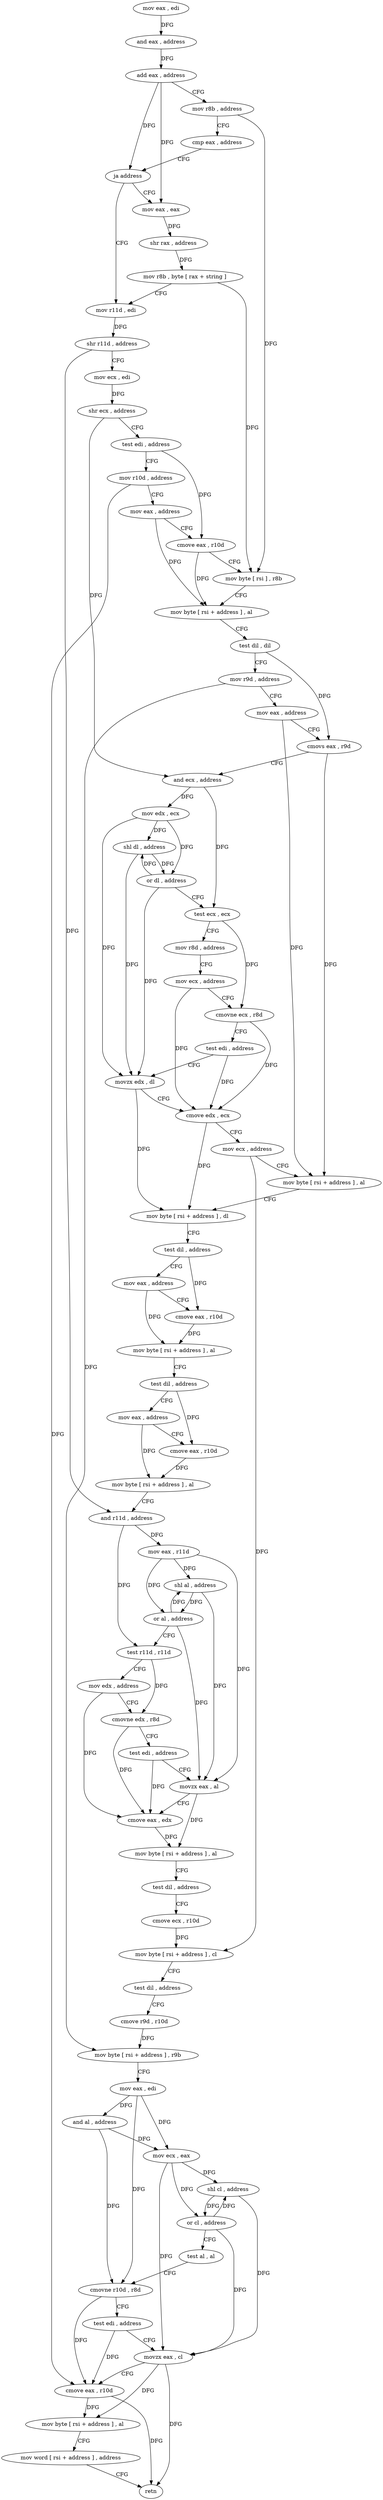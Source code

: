 digraph "func" {
"4266224" [label = "mov eax , edi" ]
"4266226" [label = "and eax , address" ]
"4266231" [label = "add eax , address" ]
"4266236" [label = "mov r8b , address" ]
"4266239" [label = "cmp eax , address" ]
"4266244" [label = "ja address" ]
"4266259" [label = "mov r11d , edi" ]
"4266246" [label = "mov eax , eax" ]
"4266262" [label = "shr r11d , address" ]
"4266266" [label = "mov ecx , edi" ]
"4266268" [label = "shr ecx , address" ]
"4266271" [label = "test edi , address" ]
"4266277" [label = "mov r10d , address" ]
"4266283" [label = "mov eax , address" ]
"4266288" [label = "cmove eax , r10d" ]
"4266292" [label = "mov byte [ rsi ] , r8b" ]
"4266295" [label = "mov byte [ rsi + address ] , al" ]
"4266298" [label = "test dil , dil" ]
"4266301" [label = "mov r9d , address" ]
"4266307" [label = "mov eax , address" ]
"4266312" [label = "cmovs eax , r9d" ]
"4266316" [label = "and ecx , address" ]
"4266319" [label = "mov edx , ecx" ]
"4266321" [label = "shl dl , address" ]
"4266324" [label = "or dl , address" ]
"4266327" [label = "test ecx , ecx" ]
"4266329" [label = "mov r8d , address" ]
"4266335" [label = "mov ecx , address" ]
"4266340" [label = "cmovne ecx , r8d" ]
"4266344" [label = "test edi , address" ]
"4266350" [label = "movzx edx , dl" ]
"4266353" [label = "cmove edx , ecx" ]
"4266356" [label = "mov ecx , address" ]
"4266361" [label = "mov byte [ rsi + address ] , al" ]
"4266364" [label = "mov byte [ rsi + address ] , dl" ]
"4266367" [label = "test dil , address" ]
"4266371" [label = "mov eax , address" ]
"4266376" [label = "cmove eax , r10d" ]
"4266380" [label = "mov byte [ rsi + address ] , al" ]
"4266383" [label = "test dil , address" ]
"4266387" [label = "mov eax , address" ]
"4266392" [label = "cmove eax , r10d" ]
"4266396" [label = "mov byte [ rsi + address ] , al" ]
"4266399" [label = "and r11d , address" ]
"4266403" [label = "mov eax , r11d" ]
"4266406" [label = "shl al , address" ]
"4266409" [label = "or al , address" ]
"4266411" [label = "test r11d , r11d" ]
"4266414" [label = "mov edx , address" ]
"4266419" [label = "cmovne edx , r8d" ]
"4266423" [label = "test edi , address" ]
"4266429" [label = "movzx eax , al" ]
"4266432" [label = "cmove eax , edx" ]
"4266435" [label = "mov byte [ rsi + address ] , al" ]
"4266438" [label = "test dil , address" ]
"4266442" [label = "cmove ecx , r10d" ]
"4266446" [label = "mov byte [ rsi + address ] , cl" ]
"4266449" [label = "test dil , address" ]
"4266453" [label = "cmove r9d , r10d" ]
"4266457" [label = "mov byte [ rsi + address ] , r9b" ]
"4266461" [label = "mov eax , edi" ]
"4266463" [label = "and al , address" ]
"4266465" [label = "mov ecx , eax" ]
"4266467" [label = "shl cl , address" ]
"4266470" [label = "or cl , address" ]
"4266473" [label = "test al , al" ]
"4266475" [label = "cmovne r10d , r8d" ]
"4266479" [label = "test edi , address" ]
"4266485" [label = "movzx eax , cl" ]
"4266488" [label = "cmove eax , r10d" ]
"4266492" [label = "mov byte [ rsi + address ] , al" ]
"4266495" [label = "mov word [ rsi + address ] , address" ]
"4266501" [label = "retn" ]
"4266248" [label = "shr rax , address" ]
"4266252" [label = "mov r8b , byte [ rax + string ]" ]
"4266224" -> "4266226" [ label = "DFG" ]
"4266226" -> "4266231" [ label = "DFG" ]
"4266231" -> "4266236" [ label = "CFG" ]
"4266231" -> "4266244" [ label = "DFG" ]
"4266231" -> "4266246" [ label = "DFG" ]
"4266236" -> "4266239" [ label = "CFG" ]
"4266236" -> "4266292" [ label = "DFG" ]
"4266239" -> "4266244" [ label = "CFG" ]
"4266244" -> "4266259" [ label = "CFG" ]
"4266244" -> "4266246" [ label = "CFG" ]
"4266259" -> "4266262" [ label = "DFG" ]
"4266246" -> "4266248" [ label = "DFG" ]
"4266262" -> "4266266" [ label = "CFG" ]
"4266262" -> "4266399" [ label = "DFG" ]
"4266266" -> "4266268" [ label = "DFG" ]
"4266268" -> "4266271" [ label = "CFG" ]
"4266268" -> "4266316" [ label = "DFG" ]
"4266271" -> "4266277" [ label = "CFG" ]
"4266271" -> "4266288" [ label = "DFG" ]
"4266277" -> "4266283" [ label = "CFG" ]
"4266277" -> "4266488" [ label = "DFG" ]
"4266283" -> "4266288" [ label = "CFG" ]
"4266283" -> "4266295" [ label = "DFG" ]
"4266288" -> "4266292" [ label = "CFG" ]
"4266288" -> "4266295" [ label = "DFG" ]
"4266292" -> "4266295" [ label = "CFG" ]
"4266295" -> "4266298" [ label = "CFG" ]
"4266298" -> "4266301" [ label = "CFG" ]
"4266298" -> "4266312" [ label = "DFG" ]
"4266301" -> "4266307" [ label = "CFG" ]
"4266301" -> "4266457" [ label = "DFG" ]
"4266307" -> "4266312" [ label = "CFG" ]
"4266307" -> "4266361" [ label = "DFG" ]
"4266312" -> "4266316" [ label = "CFG" ]
"4266312" -> "4266361" [ label = "DFG" ]
"4266316" -> "4266319" [ label = "DFG" ]
"4266316" -> "4266327" [ label = "DFG" ]
"4266319" -> "4266321" [ label = "DFG" ]
"4266319" -> "4266324" [ label = "DFG" ]
"4266319" -> "4266350" [ label = "DFG" ]
"4266321" -> "4266324" [ label = "DFG" ]
"4266321" -> "4266350" [ label = "DFG" ]
"4266324" -> "4266327" [ label = "CFG" ]
"4266324" -> "4266321" [ label = "DFG" ]
"4266324" -> "4266350" [ label = "DFG" ]
"4266327" -> "4266329" [ label = "CFG" ]
"4266327" -> "4266340" [ label = "DFG" ]
"4266329" -> "4266335" [ label = "CFG" ]
"4266335" -> "4266340" [ label = "CFG" ]
"4266335" -> "4266353" [ label = "DFG" ]
"4266340" -> "4266344" [ label = "CFG" ]
"4266340" -> "4266353" [ label = "DFG" ]
"4266344" -> "4266350" [ label = "CFG" ]
"4266344" -> "4266353" [ label = "DFG" ]
"4266350" -> "4266353" [ label = "CFG" ]
"4266350" -> "4266364" [ label = "DFG" ]
"4266353" -> "4266356" [ label = "CFG" ]
"4266353" -> "4266364" [ label = "DFG" ]
"4266356" -> "4266361" [ label = "CFG" ]
"4266356" -> "4266446" [ label = "DFG" ]
"4266361" -> "4266364" [ label = "CFG" ]
"4266364" -> "4266367" [ label = "CFG" ]
"4266367" -> "4266371" [ label = "CFG" ]
"4266367" -> "4266376" [ label = "DFG" ]
"4266371" -> "4266376" [ label = "CFG" ]
"4266371" -> "4266380" [ label = "DFG" ]
"4266376" -> "4266380" [ label = "DFG" ]
"4266380" -> "4266383" [ label = "CFG" ]
"4266383" -> "4266387" [ label = "CFG" ]
"4266383" -> "4266392" [ label = "DFG" ]
"4266387" -> "4266392" [ label = "CFG" ]
"4266387" -> "4266396" [ label = "DFG" ]
"4266392" -> "4266396" [ label = "DFG" ]
"4266396" -> "4266399" [ label = "CFG" ]
"4266399" -> "4266403" [ label = "DFG" ]
"4266399" -> "4266411" [ label = "DFG" ]
"4266403" -> "4266406" [ label = "DFG" ]
"4266403" -> "4266409" [ label = "DFG" ]
"4266403" -> "4266429" [ label = "DFG" ]
"4266406" -> "4266409" [ label = "DFG" ]
"4266406" -> "4266429" [ label = "DFG" ]
"4266409" -> "4266411" [ label = "CFG" ]
"4266409" -> "4266406" [ label = "DFG" ]
"4266409" -> "4266429" [ label = "DFG" ]
"4266411" -> "4266414" [ label = "CFG" ]
"4266411" -> "4266419" [ label = "DFG" ]
"4266414" -> "4266419" [ label = "CFG" ]
"4266414" -> "4266432" [ label = "DFG" ]
"4266419" -> "4266423" [ label = "CFG" ]
"4266419" -> "4266432" [ label = "DFG" ]
"4266423" -> "4266429" [ label = "CFG" ]
"4266423" -> "4266432" [ label = "DFG" ]
"4266429" -> "4266432" [ label = "CFG" ]
"4266429" -> "4266435" [ label = "DFG" ]
"4266432" -> "4266435" [ label = "DFG" ]
"4266435" -> "4266438" [ label = "CFG" ]
"4266438" -> "4266442" [ label = "CFG" ]
"4266442" -> "4266446" [ label = "DFG" ]
"4266446" -> "4266449" [ label = "CFG" ]
"4266449" -> "4266453" [ label = "CFG" ]
"4266453" -> "4266457" [ label = "DFG" ]
"4266457" -> "4266461" [ label = "CFG" ]
"4266461" -> "4266463" [ label = "DFG" ]
"4266461" -> "4266465" [ label = "DFG" ]
"4266461" -> "4266475" [ label = "DFG" ]
"4266463" -> "4266465" [ label = "DFG" ]
"4266463" -> "4266475" [ label = "DFG" ]
"4266465" -> "4266467" [ label = "DFG" ]
"4266465" -> "4266470" [ label = "DFG" ]
"4266465" -> "4266485" [ label = "DFG" ]
"4266467" -> "4266470" [ label = "DFG" ]
"4266467" -> "4266485" [ label = "DFG" ]
"4266470" -> "4266473" [ label = "CFG" ]
"4266470" -> "4266467" [ label = "DFG" ]
"4266470" -> "4266485" [ label = "DFG" ]
"4266473" -> "4266475" [ label = "CFG" ]
"4266475" -> "4266479" [ label = "CFG" ]
"4266475" -> "4266488" [ label = "DFG" ]
"4266479" -> "4266485" [ label = "CFG" ]
"4266479" -> "4266488" [ label = "DFG" ]
"4266485" -> "4266488" [ label = "CFG" ]
"4266485" -> "4266492" [ label = "DFG" ]
"4266485" -> "4266501" [ label = "DFG" ]
"4266488" -> "4266492" [ label = "DFG" ]
"4266488" -> "4266501" [ label = "DFG" ]
"4266492" -> "4266495" [ label = "CFG" ]
"4266495" -> "4266501" [ label = "CFG" ]
"4266248" -> "4266252" [ label = "DFG" ]
"4266252" -> "4266259" [ label = "CFG" ]
"4266252" -> "4266292" [ label = "DFG" ]
}

